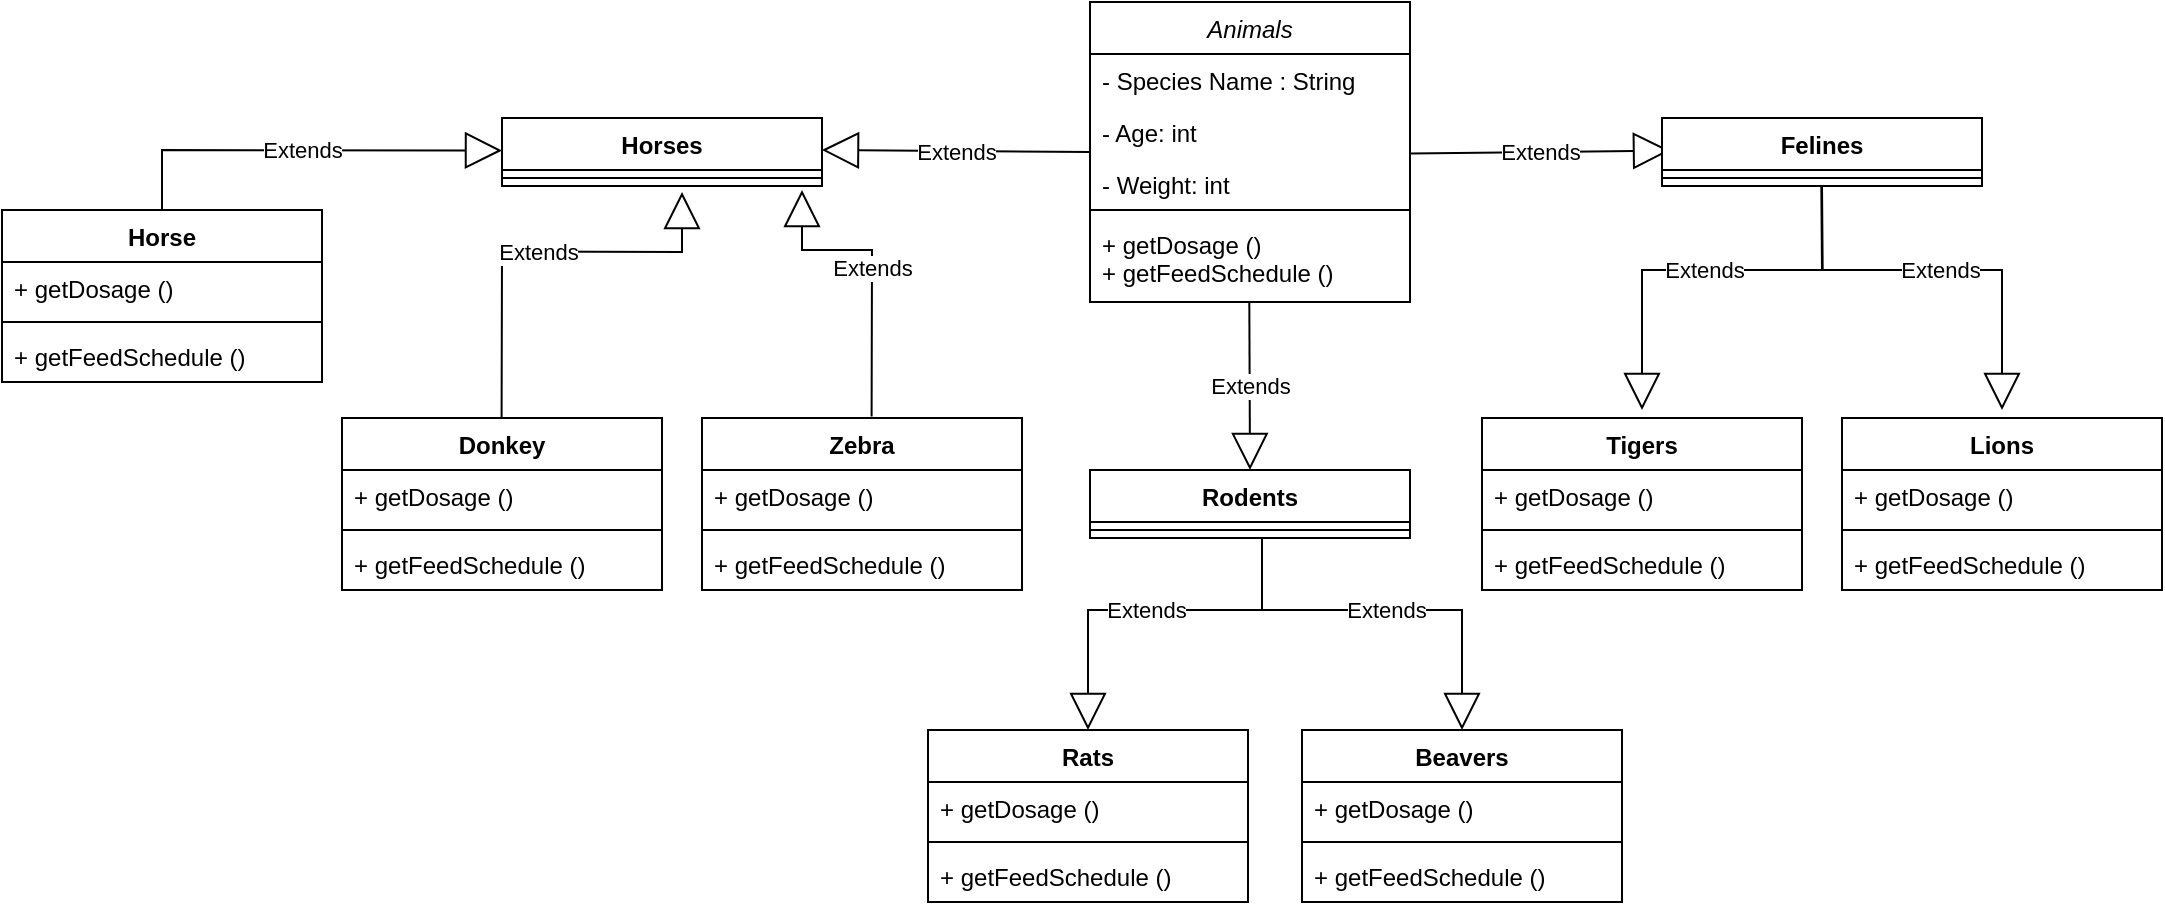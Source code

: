 <mxfile version="16.5.3" type="github">
  <diagram id="C5RBs43oDa-KdzZeNtuy" name="Page-1">
    <mxGraphModel dx="2249" dy="774" grid="1" gridSize="10" guides="1" tooltips="1" connect="1" arrows="1" fold="1" page="1" pageScale="1" pageWidth="827" pageHeight="1169" math="0" shadow="0">
      <root>
        <mxCell id="WIyWlLk6GJQsqaUBKTNV-0" />
        <mxCell id="WIyWlLk6GJQsqaUBKTNV-1" parent="WIyWlLk6GJQsqaUBKTNV-0" />
        <mxCell id="zkfFHV4jXpPFQw0GAbJ--0" value="Animals" style="swimlane;fontStyle=2;align=center;verticalAlign=top;childLayout=stackLayout;horizontal=1;startSize=26;horizontalStack=0;resizeParent=1;resizeLast=0;collapsible=1;marginBottom=0;rounded=0;shadow=0;strokeWidth=1;" parent="WIyWlLk6GJQsqaUBKTNV-1" vertex="1">
          <mxGeometry x="334" y="16" width="160" height="150" as="geometry">
            <mxRectangle x="230" y="140" width="160" height="26" as="alternateBounds" />
          </mxGeometry>
        </mxCell>
        <mxCell id="zkfFHV4jXpPFQw0GAbJ--1" value="- Species Name : String" style="text;align=left;verticalAlign=top;spacingLeft=4;spacingRight=4;overflow=hidden;rotatable=0;points=[[0,0.5],[1,0.5]];portConstraint=eastwest;" parent="zkfFHV4jXpPFQw0GAbJ--0" vertex="1">
          <mxGeometry y="26" width="160" height="26" as="geometry" />
        </mxCell>
        <mxCell id="zkfFHV4jXpPFQw0GAbJ--2" value="- Age: int" style="text;align=left;verticalAlign=top;spacingLeft=4;spacingRight=4;overflow=hidden;rotatable=0;points=[[0,0.5],[1,0.5]];portConstraint=eastwest;rounded=0;shadow=0;html=0;" parent="zkfFHV4jXpPFQw0GAbJ--0" vertex="1">
          <mxGeometry y="52" width="160" height="26" as="geometry" />
        </mxCell>
        <mxCell id="zkfFHV4jXpPFQw0GAbJ--3" value="- Weight: int" style="text;align=left;verticalAlign=top;spacingLeft=4;spacingRight=4;overflow=hidden;rotatable=0;points=[[0,0.5],[1,0.5]];portConstraint=eastwest;rounded=0;shadow=0;html=0;" parent="zkfFHV4jXpPFQw0GAbJ--0" vertex="1">
          <mxGeometry y="78" width="160" height="22" as="geometry" />
        </mxCell>
        <mxCell id="zkfFHV4jXpPFQw0GAbJ--4" value="" style="line;html=1;strokeWidth=1;align=left;verticalAlign=middle;spacingTop=-1;spacingLeft=3;spacingRight=3;rotatable=0;labelPosition=right;points=[];portConstraint=eastwest;" parent="zkfFHV4jXpPFQw0GAbJ--0" vertex="1">
          <mxGeometry y="100" width="160" height="8" as="geometry" />
        </mxCell>
        <mxCell id="zkfFHV4jXpPFQw0GAbJ--5" value="+ getDosage ()&#xa;+ getFeedSchedule ()&#xa;&#xa;" style="text;align=left;verticalAlign=top;spacingLeft=4;spacingRight=4;overflow=hidden;rotatable=0;points=[[0,0.5],[1,0.5]];portConstraint=eastwest;" parent="zkfFHV4jXpPFQw0GAbJ--0" vertex="1">
          <mxGeometry y="108" width="160" height="42" as="geometry" />
        </mxCell>
        <mxCell id="874Wcvzrn5oA6UJc9HGP-0" value="Extends" style="endArrow=block;endSize=16;endFill=0;html=1;rounded=0;exitX=0;exitY=0.5;exitDx=0;exitDy=0;" edge="1" parent="WIyWlLk6GJQsqaUBKTNV-1" source="zkfFHV4jXpPFQw0GAbJ--0">
          <mxGeometry width="160" relative="1" as="geometry">
            <mxPoint x="304" y="90" as="sourcePoint" />
            <mxPoint x="200" y="90" as="targetPoint" />
          </mxGeometry>
        </mxCell>
        <mxCell id="874Wcvzrn5oA6UJc9HGP-1" value="Extends" style="endArrow=block;endSize=16;endFill=0;html=1;rounded=0;exitX=0;exitY=0.5;exitDx=0;exitDy=0;" edge="1" parent="WIyWlLk6GJQsqaUBKTNV-1">
          <mxGeometry width="160" relative="1" as="geometry">
            <mxPoint x="494" y="91.75" as="sourcePoint" />
            <mxPoint x="624" y="90.25" as="targetPoint" />
          </mxGeometry>
        </mxCell>
        <mxCell id="874Wcvzrn5oA6UJc9HGP-5" value="Horses&#xa;" style="swimlane;fontStyle=1;align=center;verticalAlign=top;childLayout=stackLayout;horizontal=1;startSize=26;horizontalStack=0;resizeParent=1;resizeParentMax=0;resizeLast=0;collapsible=1;marginBottom=0;" vertex="1" parent="WIyWlLk6GJQsqaUBKTNV-1">
          <mxGeometry x="40" y="74" width="160" height="34" as="geometry" />
        </mxCell>
        <mxCell id="874Wcvzrn5oA6UJc9HGP-7" value="" style="line;strokeWidth=1;fillColor=none;align=left;verticalAlign=middle;spacingTop=-1;spacingLeft=3;spacingRight=3;rotatable=0;labelPosition=right;points=[];portConstraint=eastwest;" vertex="1" parent="874Wcvzrn5oA6UJc9HGP-5">
          <mxGeometry y="26" width="160" height="8" as="geometry" />
        </mxCell>
        <mxCell id="874Wcvzrn5oA6UJc9HGP-9" value="Felines" style="swimlane;fontStyle=1;align=center;verticalAlign=top;childLayout=stackLayout;horizontal=1;startSize=26;horizontalStack=0;resizeParent=1;resizeParentMax=0;resizeLast=0;collapsible=1;marginBottom=0;" vertex="1" parent="WIyWlLk6GJQsqaUBKTNV-1">
          <mxGeometry x="620" y="74" width="160" height="34" as="geometry" />
        </mxCell>
        <mxCell id="874Wcvzrn5oA6UJc9HGP-10" value="" style="line;strokeWidth=1;fillColor=none;align=left;verticalAlign=middle;spacingTop=-1;spacingLeft=3;spacingRight=3;rotatable=0;labelPosition=right;points=[];portConstraint=eastwest;" vertex="1" parent="874Wcvzrn5oA6UJc9HGP-9">
          <mxGeometry y="26" width="160" height="8" as="geometry" />
        </mxCell>
        <mxCell id="874Wcvzrn5oA6UJc9HGP-11" value="Rodents" style="swimlane;fontStyle=1;align=center;verticalAlign=top;childLayout=stackLayout;horizontal=1;startSize=26;horizontalStack=0;resizeParent=1;resizeParentMax=0;resizeLast=0;collapsible=1;marginBottom=0;" vertex="1" parent="WIyWlLk6GJQsqaUBKTNV-1">
          <mxGeometry x="334" y="250" width="160" height="34" as="geometry" />
        </mxCell>
        <mxCell id="874Wcvzrn5oA6UJc9HGP-12" value="" style="line;strokeWidth=1;fillColor=none;align=left;verticalAlign=middle;spacingTop=-1;spacingLeft=3;spacingRight=3;rotatable=0;labelPosition=right;points=[];portConstraint=eastwest;" vertex="1" parent="874Wcvzrn5oA6UJc9HGP-11">
          <mxGeometry y="26" width="160" height="8" as="geometry" />
        </mxCell>
        <mxCell id="874Wcvzrn5oA6UJc9HGP-13" value="Extends" style="endArrow=block;endSize=16;endFill=0;html=1;rounded=0;entryX=0.5;entryY=0;entryDx=0;entryDy=0;" edge="1" parent="WIyWlLk6GJQsqaUBKTNV-1" target="874Wcvzrn5oA6UJc9HGP-11">
          <mxGeometry width="160" relative="1" as="geometry">
            <mxPoint x="413.66" y="166" as="sourcePoint" />
            <mxPoint x="413.66" y="246" as="targetPoint" />
          </mxGeometry>
        </mxCell>
        <mxCell id="874Wcvzrn5oA6UJc9HGP-14" value="Zebra" style="swimlane;fontStyle=1;align=center;verticalAlign=top;childLayout=stackLayout;horizontal=1;startSize=26;horizontalStack=0;resizeParent=1;resizeParentMax=0;resizeLast=0;collapsible=1;marginBottom=0;" vertex="1" parent="WIyWlLk6GJQsqaUBKTNV-1">
          <mxGeometry x="140" y="224" width="160" height="86" as="geometry" />
        </mxCell>
        <mxCell id="874Wcvzrn5oA6UJc9HGP-15" value="+ getDosage ()" style="text;strokeColor=none;fillColor=none;align=left;verticalAlign=top;spacingLeft=4;spacingRight=4;overflow=hidden;rotatable=0;points=[[0,0.5],[1,0.5]];portConstraint=eastwest;" vertex="1" parent="874Wcvzrn5oA6UJc9HGP-14">
          <mxGeometry y="26" width="160" height="26" as="geometry" />
        </mxCell>
        <mxCell id="874Wcvzrn5oA6UJc9HGP-16" value="" style="line;strokeWidth=1;fillColor=none;align=left;verticalAlign=middle;spacingTop=-1;spacingLeft=3;spacingRight=3;rotatable=0;labelPosition=right;points=[];portConstraint=eastwest;" vertex="1" parent="874Wcvzrn5oA6UJc9HGP-14">
          <mxGeometry y="52" width="160" height="8" as="geometry" />
        </mxCell>
        <mxCell id="874Wcvzrn5oA6UJc9HGP-17" value="+ getFeedSchedule ()&#xa;&#xa;" style="text;strokeColor=none;fillColor=none;align=left;verticalAlign=top;spacingLeft=4;spacingRight=4;overflow=hidden;rotatable=0;points=[[0,0.5],[1,0.5]];portConstraint=eastwest;" vertex="1" parent="874Wcvzrn5oA6UJc9HGP-14">
          <mxGeometry y="60" width="160" height="26" as="geometry" />
        </mxCell>
        <mxCell id="874Wcvzrn5oA6UJc9HGP-18" value="Horse" style="swimlane;fontStyle=1;align=center;verticalAlign=top;childLayout=stackLayout;horizontal=1;startSize=26;horizontalStack=0;resizeParent=1;resizeParentMax=0;resizeLast=0;collapsible=1;marginBottom=0;" vertex="1" parent="WIyWlLk6GJQsqaUBKTNV-1">
          <mxGeometry x="-210" y="120" width="160" height="86" as="geometry" />
        </mxCell>
        <mxCell id="874Wcvzrn5oA6UJc9HGP-19" value="+ getDosage ()" style="text;strokeColor=none;fillColor=none;align=left;verticalAlign=top;spacingLeft=4;spacingRight=4;overflow=hidden;rotatable=0;points=[[0,0.5],[1,0.5]];portConstraint=eastwest;" vertex="1" parent="874Wcvzrn5oA6UJc9HGP-18">
          <mxGeometry y="26" width="160" height="26" as="geometry" />
        </mxCell>
        <mxCell id="874Wcvzrn5oA6UJc9HGP-20" value="" style="line;strokeWidth=1;fillColor=none;align=left;verticalAlign=middle;spacingTop=-1;spacingLeft=3;spacingRight=3;rotatable=0;labelPosition=right;points=[];portConstraint=eastwest;" vertex="1" parent="874Wcvzrn5oA6UJc9HGP-18">
          <mxGeometry y="52" width="160" height="8" as="geometry" />
        </mxCell>
        <mxCell id="874Wcvzrn5oA6UJc9HGP-21" value="+ getFeedSchedule ()&#xa;&#xa;" style="text;strokeColor=none;fillColor=none;align=left;verticalAlign=top;spacingLeft=4;spacingRight=4;overflow=hidden;rotatable=0;points=[[0,0.5],[1,0.5]];portConstraint=eastwest;" vertex="1" parent="874Wcvzrn5oA6UJc9HGP-18">
          <mxGeometry y="60" width="160" height="26" as="geometry" />
        </mxCell>
        <mxCell id="874Wcvzrn5oA6UJc9HGP-22" value="Donkey" style="swimlane;fontStyle=1;align=center;verticalAlign=top;childLayout=stackLayout;horizontal=1;startSize=26;horizontalStack=0;resizeParent=1;resizeParentMax=0;resizeLast=0;collapsible=1;marginBottom=0;" vertex="1" parent="WIyWlLk6GJQsqaUBKTNV-1">
          <mxGeometry x="-40" y="224" width="160" height="86" as="geometry" />
        </mxCell>
        <mxCell id="874Wcvzrn5oA6UJc9HGP-23" value="+ getDosage ()" style="text;strokeColor=none;fillColor=none;align=left;verticalAlign=top;spacingLeft=4;spacingRight=4;overflow=hidden;rotatable=0;points=[[0,0.5],[1,0.5]];portConstraint=eastwest;" vertex="1" parent="874Wcvzrn5oA6UJc9HGP-22">
          <mxGeometry y="26" width="160" height="26" as="geometry" />
        </mxCell>
        <mxCell id="874Wcvzrn5oA6UJc9HGP-24" value="" style="line;strokeWidth=1;fillColor=none;align=left;verticalAlign=middle;spacingTop=-1;spacingLeft=3;spacingRight=3;rotatable=0;labelPosition=right;points=[];portConstraint=eastwest;" vertex="1" parent="874Wcvzrn5oA6UJc9HGP-22">
          <mxGeometry y="52" width="160" height="8" as="geometry" />
        </mxCell>
        <mxCell id="874Wcvzrn5oA6UJc9HGP-25" value="+ getFeedSchedule ()&#xa;&#xa;" style="text;strokeColor=none;fillColor=none;align=left;verticalAlign=top;spacingLeft=4;spacingRight=4;overflow=hidden;rotatable=0;points=[[0,0.5],[1,0.5]];portConstraint=eastwest;" vertex="1" parent="874Wcvzrn5oA6UJc9HGP-22">
          <mxGeometry y="60" width="160" height="26" as="geometry" />
        </mxCell>
        <mxCell id="874Wcvzrn5oA6UJc9HGP-26" value="Tigers" style="swimlane;fontStyle=1;align=center;verticalAlign=top;childLayout=stackLayout;horizontal=1;startSize=26;horizontalStack=0;resizeParent=1;resizeParentMax=0;resizeLast=0;collapsible=1;marginBottom=0;" vertex="1" parent="WIyWlLk6GJQsqaUBKTNV-1">
          <mxGeometry x="530" y="224" width="160" height="86" as="geometry" />
        </mxCell>
        <mxCell id="874Wcvzrn5oA6UJc9HGP-27" value="+ getDosage ()" style="text;strokeColor=none;fillColor=none;align=left;verticalAlign=top;spacingLeft=4;spacingRight=4;overflow=hidden;rotatable=0;points=[[0,0.5],[1,0.5]];portConstraint=eastwest;" vertex="1" parent="874Wcvzrn5oA6UJc9HGP-26">
          <mxGeometry y="26" width="160" height="26" as="geometry" />
        </mxCell>
        <mxCell id="874Wcvzrn5oA6UJc9HGP-28" value="" style="line;strokeWidth=1;fillColor=none;align=left;verticalAlign=middle;spacingTop=-1;spacingLeft=3;spacingRight=3;rotatable=0;labelPosition=right;points=[];portConstraint=eastwest;" vertex="1" parent="874Wcvzrn5oA6UJc9HGP-26">
          <mxGeometry y="52" width="160" height="8" as="geometry" />
        </mxCell>
        <mxCell id="874Wcvzrn5oA6UJc9HGP-29" value="+ getFeedSchedule ()&#xa;&#xa;" style="text;strokeColor=none;fillColor=none;align=left;verticalAlign=top;spacingLeft=4;spacingRight=4;overflow=hidden;rotatable=0;points=[[0,0.5],[1,0.5]];portConstraint=eastwest;" vertex="1" parent="874Wcvzrn5oA6UJc9HGP-26">
          <mxGeometry y="60" width="160" height="26" as="geometry" />
        </mxCell>
        <mxCell id="874Wcvzrn5oA6UJc9HGP-34" value="Lions&#xa;" style="swimlane;fontStyle=1;align=center;verticalAlign=top;childLayout=stackLayout;horizontal=1;startSize=26;horizontalStack=0;resizeParent=1;resizeParentMax=0;resizeLast=0;collapsible=1;marginBottom=0;" vertex="1" parent="WIyWlLk6GJQsqaUBKTNV-1">
          <mxGeometry x="710" y="224" width="160" height="86" as="geometry" />
        </mxCell>
        <mxCell id="874Wcvzrn5oA6UJc9HGP-35" value="+ getDosage ()" style="text;strokeColor=none;fillColor=none;align=left;verticalAlign=top;spacingLeft=4;spacingRight=4;overflow=hidden;rotatable=0;points=[[0,0.5],[1,0.5]];portConstraint=eastwest;" vertex="1" parent="874Wcvzrn5oA6UJc9HGP-34">
          <mxGeometry y="26" width="160" height="26" as="geometry" />
        </mxCell>
        <mxCell id="874Wcvzrn5oA6UJc9HGP-36" value="" style="line;strokeWidth=1;fillColor=none;align=left;verticalAlign=middle;spacingTop=-1;spacingLeft=3;spacingRight=3;rotatable=0;labelPosition=right;points=[];portConstraint=eastwest;" vertex="1" parent="874Wcvzrn5oA6UJc9HGP-34">
          <mxGeometry y="52" width="160" height="8" as="geometry" />
        </mxCell>
        <mxCell id="874Wcvzrn5oA6UJc9HGP-37" value="+ getFeedSchedule ()&#xa;&#xa;" style="text;strokeColor=none;fillColor=none;align=left;verticalAlign=top;spacingLeft=4;spacingRight=4;overflow=hidden;rotatable=0;points=[[0,0.5],[1,0.5]];portConstraint=eastwest;" vertex="1" parent="874Wcvzrn5oA6UJc9HGP-34">
          <mxGeometry y="60" width="160" height="26" as="geometry" />
        </mxCell>
        <mxCell id="874Wcvzrn5oA6UJc9HGP-38" value="Extends" style="endArrow=block;endSize=16;endFill=0;html=1;rounded=0;exitX=0.53;exitY=-0.009;exitDx=0;exitDy=0;exitPerimeter=0;" edge="1" parent="WIyWlLk6GJQsqaUBKTNV-1" source="874Wcvzrn5oA6UJc9HGP-14">
          <mxGeometry width="160" relative="1" as="geometry">
            <mxPoint x="80.0" y="130" as="sourcePoint" />
            <mxPoint x="190" y="110" as="targetPoint" />
            <Array as="points">
              <mxPoint x="225" y="140" />
              <mxPoint x="190" y="140" />
            </Array>
          </mxGeometry>
        </mxCell>
        <mxCell id="874Wcvzrn5oA6UJc9HGP-39" value="Extends" style="endArrow=block;endSize=16;endFill=0;html=1;rounded=0;exitX=0.53;exitY=-0.009;exitDx=0;exitDy=0;exitPerimeter=0;" edge="1" parent="WIyWlLk6GJQsqaUBKTNV-1">
          <mxGeometry width="160" relative="1" as="geometry">
            <mxPoint x="39.8" y="223.996" as="sourcePoint" />
            <mxPoint x="130" y="111" as="targetPoint" />
            <Array as="points">
              <mxPoint x="40" y="140.77" />
              <mxPoint x="130" y="141" />
            </Array>
          </mxGeometry>
        </mxCell>
        <mxCell id="874Wcvzrn5oA6UJc9HGP-40" value="Extends" style="endArrow=block;endSize=16;endFill=0;html=1;rounded=0;exitX=0.5;exitY=0;exitDx=0;exitDy=0;" edge="1" parent="WIyWlLk6GJQsqaUBKTNV-1" source="874Wcvzrn5oA6UJc9HGP-18">
          <mxGeometry width="160" relative="1" as="geometry">
            <mxPoint x="-130" y="90" as="sourcePoint" />
            <mxPoint x="40.0" y="90.25" as="targetPoint" />
            <Array as="points">
              <mxPoint x="-130" y="90" />
            </Array>
          </mxGeometry>
        </mxCell>
        <mxCell id="874Wcvzrn5oA6UJc9HGP-41" value="Extends" style="endArrow=block;endSize=16;endFill=0;html=1;rounded=0;" edge="1" parent="WIyWlLk6GJQsqaUBKTNV-1">
          <mxGeometry width="160" relative="1" as="geometry">
            <mxPoint x="699.66" y="108" as="sourcePoint" />
            <mxPoint x="790" y="220" as="targetPoint" />
            <Array as="points">
              <mxPoint x="700" y="150" />
              <mxPoint x="790" y="150" />
            </Array>
          </mxGeometry>
        </mxCell>
        <mxCell id="874Wcvzrn5oA6UJc9HGP-42" value="Extends" style="endArrow=block;endSize=16;endFill=0;html=1;rounded=0;" edge="1" parent="WIyWlLk6GJQsqaUBKTNV-1">
          <mxGeometry width="160" relative="1" as="geometry">
            <mxPoint x="700.0" y="108.0" as="sourcePoint" />
            <mxPoint x="610" y="220" as="targetPoint" />
            <Array as="points">
              <mxPoint x="700.34" y="150" />
              <mxPoint x="610" y="150" />
            </Array>
          </mxGeometry>
        </mxCell>
        <mxCell id="874Wcvzrn5oA6UJc9HGP-43" value="Rats" style="swimlane;fontStyle=1;align=center;verticalAlign=top;childLayout=stackLayout;horizontal=1;startSize=26;horizontalStack=0;resizeParent=1;resizeParentMax=0;resizeLast=0;collapsible=1;marginBottom=0;" vertex="1" parent="WIyWlLk6GJQsqaUBKTNV-1">
          <mxGeometry x="253" y="380" width="160" height="86" as="geometry" />
        </mxCell>
        <mxCell id="874Wcvzrn5oA6UJc9HGP-44" value="+ getDosage ()" style="text;strokeColor=none;fillColor=none;align=left;verticalAlign=top;spacingLeft=4;spacingRight=4;overflow=hidden;rotatable=0;points=[[0,0.5],[1,0.5]];portConstraint=eastwest;" vertex="1" parent="874Wcvzrn5oA6UJc9HGP-43">
          <mxGeometry y="26" width="160" height="26" as="geometry" />
        </mxCell>
        <mxCell id="874Wcvzrn5oA6UJc9HGP-45" value="" style="line;strokeWidth=1;fillColor=none;align=left;verticalAlign=middle;spacingTop=-1;spacingLeft=3;spacingRight=3;rotatable=0;labelPosition=right;points=[];portConstraint=eastwest;" vertex="1" parent="874Wcvzrn5oA6UJc9HGP-43">
          <mxGeometry y="52" width="160" height="8" as="geometry" />
        </mxCell>
        <mxCell id="874Wcvzrn5oA6UJc9HGP-46" value="+ getFeedSchedule ()&#xa;&#xa;" style="text;strokeColor=none;fillColor=none;align=left;verticalAlign=top;spacingLeft=4;spacingRight=4;overflow=hidden;rotatable=0;points=[[0,0.5],[1,0.5]];portConstraint=eastwest;" vertex="1" parent="874Wcvzrn5oA6UJc9HGP-43">
          <mxGeometry y="60" width="160" height="26" as="geometry" />
        </mxCell>
        <mxCell id="874Wcvzrn5oA6UJc9HGP-47" value="Beavers" style="swimlane;fontStyle=1;align=center;verticalAlign=top;childLayout=stackLayout;horizontal=1;startSize=26;horizontalStack=0;resizeParent=1;resizeParentMax=0;resizeLast=0;collapsible=1;marginBottom=0;" vertex="1" parent="WIyWlLk6GJQsqaUBKTNV-1">
          <mxGeometry x="440" y="380" width="160" height="86" as="geometry" />
        </mxCell>
        <mxCell id="874Wcvzrn5oA6UJc9HGP-48" value="+ getDosage ()" style="text;strokeColor=none;fillColor=none;align=left;verticalAlign=top;spacingLeft=4;spacingRight=4;overflow=hidden;rotatable=0;points=[[0,0.5],[1,0.5]];portConstraint=eastwest;" vertex="1" parent="874Wcvzrn5oA6UJc9HGP-47">
          <mxGeometry y="26" width="160" height="26" as="geometry" />
        </mxCell>
        <mxCell id="874Wcvzrn5oA6UJc9HGP-49" value="" style="line;strokeWidth=1;fillColor=none;align=left;verticalAlign=middle;spacingTop=-1;spacingLeft=3;spacingRight=3;rotatable=0;labelPosition=right;points=[];portConstraint=eastwest;" vertex="1" parent="874Wcvzrn5oA6UJc9HGP-47">
          <mxGeometry y="52" width="160" height="8" as="geometry" />
        </mxCell>
        <mxCell id="874Wcvzrn5oA6UJc9HGP-50" value="+ getFeedSchedule ()&#xa;&#xa;" style="text;strokeColor=none;fillColor=none;align=left;verticalAlign=top;spacingLeft=4;spacingRight=4;overflow=hidden;rotatable=0;points=[[0,0.5],[1,0.5]];portConstraint=eastwest;" vertex="1" parent="874Wcvzrn5oA6UJc9HGP-47">
          <mxGeometry y="60" width="160" height="26" as="geometry" />
        </mxCell>
        <mxCell id="874Wcvzrn5oA6UJc9HGP-51" value="Extends" style="endArrow=block;endSize=16;endFill=0;html=1;rounded=0;entryX=0.5;entryY=0;entryDx=0;entryDy=0;" edge="1" parent="WIyWlLk6GJQsqaUBKTNV-1">
          <mxGeometry width="160" relative="1" as="geometry">
            <mxPoint x="420" y="290" as="sourcePoint" />
            <mxPoint x="333" y="380" as="targetPoint" />
            <Array as="points">
              <mxPoint x="420" y="320" />
              <mxPoint x="333" y="320" />
            </Array>
          </mxGeometry>
        </mxCell>
        <mxCell id="874Wcvzrn5oA6UJc9HGP-52" value="Extends" style="endArrow=block;endSize=16;endFill=0;html=1;rounded=0;entryX=0.5;entryY=0;entryDx=0;entryDy=0;" edge="1" parent="WIyWlLk6GJQsqaUBKTNV-1" target="874Wcvzrn5oA6UJc9HGP-47">
          <mxGeometry width="160" relative="1" as="geometry">
            <mxPoint x="420" y="284" as="sourcePoint" />
            <mxPoint x="430.34" y="368" as="targetPoint" />
            <Array as="points">
              <mxPoint x="420" y="320" />
              <mxPoint x="520" y="320" />
            </Array>
          </mxGeometry>
        </mxCell>
      </root>
    </mxGraphModel>
  </diagram>
</mxfile>
